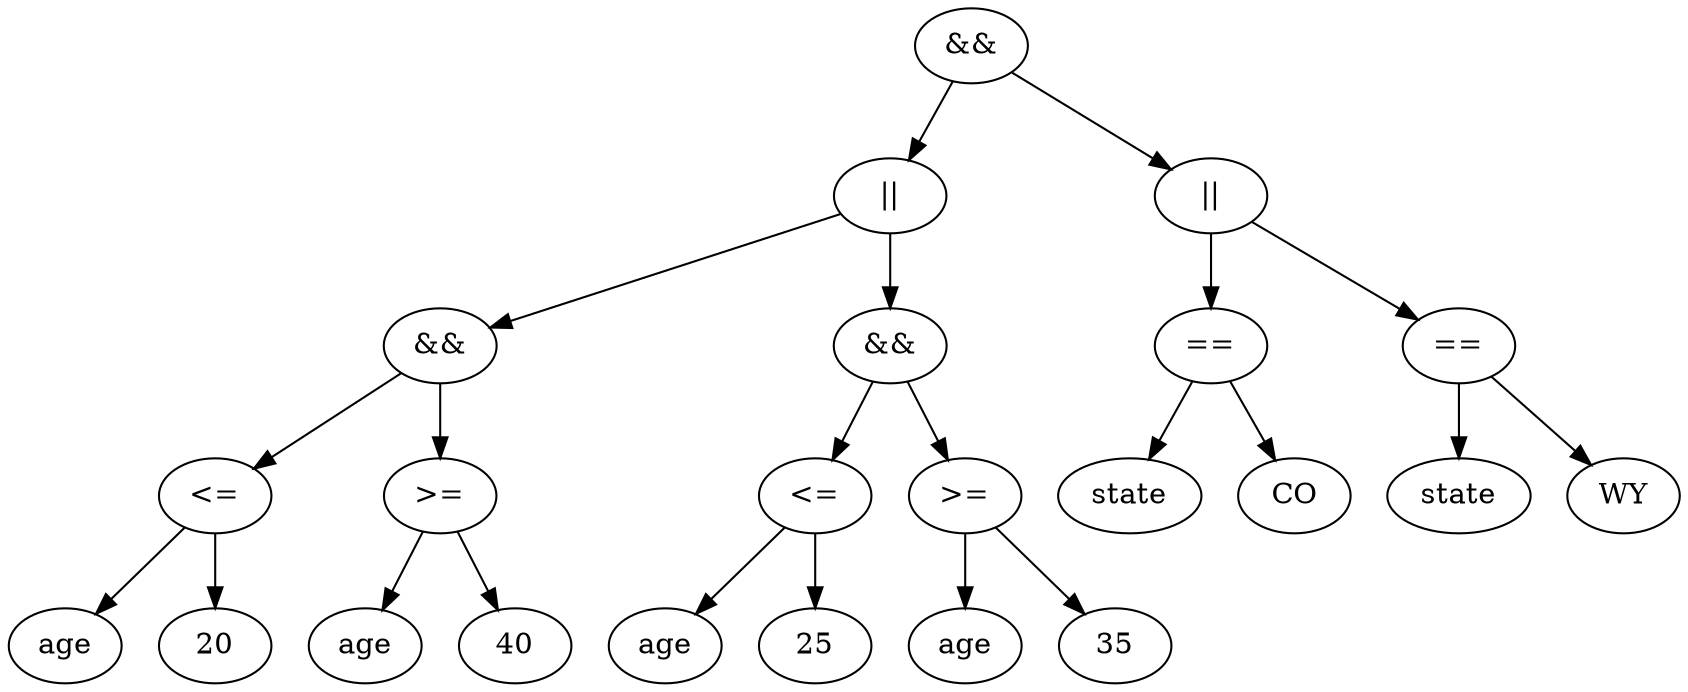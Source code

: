 digraph {
	
	s_AND1 -> s_LE1;
	s_AND1 -> s_GE1;
	s_LE1 -> s_AGE1;
	s_GE1 -> s_AGE2;
	s_LE1 -> s_20;
	s_GE1 -> s_40;
	s_EQ1 -> s_STATE1;
	s_EQ1 -> s_CO;
	

	s_LE1 [label="<="];
	s_GE1 [label=">="];
	s_AGE1 [label="age"];
	s_AGE2 [label="age"];
	s_40 [label="40"];
	s_20 [label="20"];
	s_AND1 [label="&&"];
	s_AND2 [label="&&"];
	s_EQ1 [label="=="];
	s_CO [label="CO"];
	s_STATE1 [label="state"];

	s_AND3 -> s_LE2;
	s_AND3 -> s_GE2;
	s_LE2 -> s_AGE3;
	s_GE2 -> s_AGE4;
	s_LE2 -> s_25;
	s_GE2 -> s_35;
	s_EQ2 -> s_STATE2;
	s_EQ2 -> s_WY;
	

	s_LE2 [label="<="];
	s_GE2 [label=">="];
	s_AGE3 [label="age"];
	s_AGE4 [label="age"];
	s_35 [label="35"];
	s_25 [label="25"];
	s_AND3 [label="&&"];
	s_EQ2 [label="=="];
	s_WY [label="WY"];
	s_STATE2 [label="state"];

	s_OR1 -> s_AND1;
	s_OR1 -> s_AND3;
	s_OR2 -> s_EQ1;
	s_OR2 -> s_EQ2;
	s_AND2 -> s_OR1;
	s_AND2 -> s_OR2;

	s_OR1 [label="||"];
	s_OR2 [label="||"];

}
